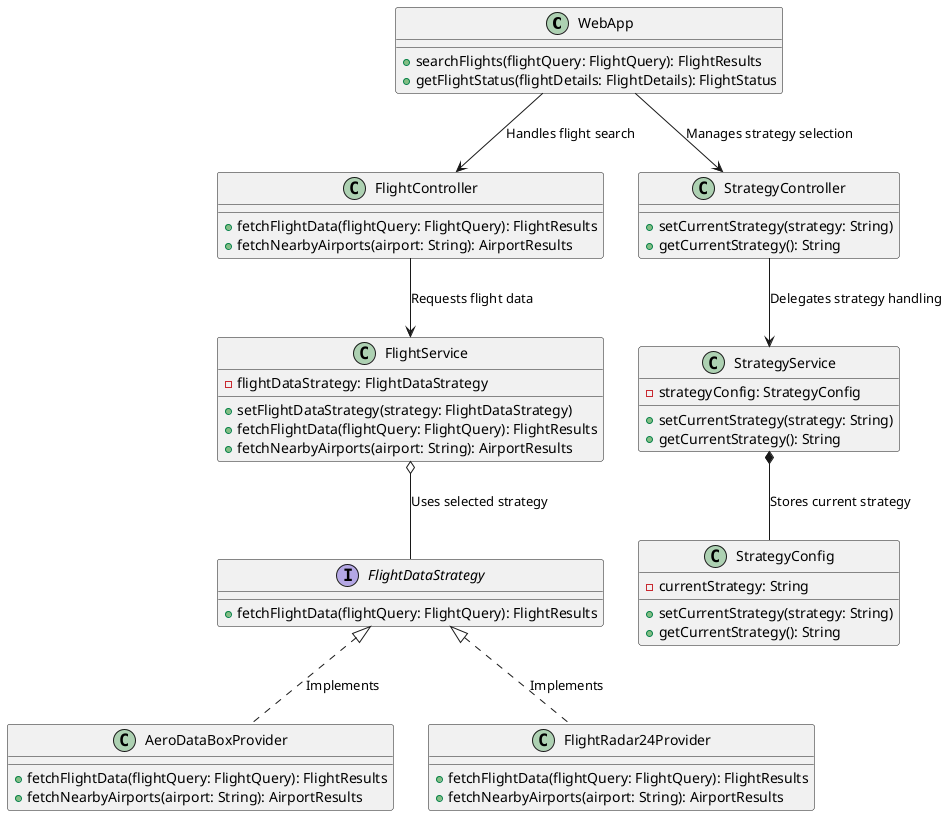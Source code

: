 @startuml
'https://plantuml.com/class-diagram

class WebApp {
    +searchFlights(flightQuery: FlightQuery): FlightResults
    +getFlightStatus(flightDetails: FlightDetails): FlightStatus
}

class FlightController {
    +fetchFlightData(flightQuery: FlightQuery): FlightResults
    +fetchNearbyAirports(airport: String): AirportResults
}

class StrategyController {
    +setCurrentStrategy(strategy: String)
    +getCurrentStrategy(): String
}

class FlightService {
    -flightDataStrategy: FlightDataStrategy
    +setFlightDataStrategy(strategy: FlightDataStrategy)
    +fetchFlightData(flightQuery: FlightQuery): FlightResults
    +fetchNearbyAirports(airport: String): AirportResults
}

class StrategyService {
    -strategyConfig: StrategyConfig
    +setCurrentStrategy(strategy: String)
    +getCurrentStrategy(): String
}

interface FlightDataStrategy {
    +fetchFlightData(flightQuery: FlightQuery): FlightResults
}

class AeroDataBoxProvider {
    +fetchFlightData(flightQuery: FlightQuery): FlightResults
    +fetchNearbyAirports(airport: String): AirportResults
}

class FlightRadar24Provider {
    +fetchFlightData(flightQuery: FlightQuery): FlightResults
    +fetchNearbyAirports(airport: String): AirportResults
}

class StrategyConfig {
    -currentStrategy: String
    +setCurrentStrategy(strategy: String)
    +getCurrentStrategy(): String
}

' Relationships
WebApp --> FlightController : "Handles flight search"
WebApp --> StrategyController : "Manages strategy selection"
FlightController --> FlightService : "Requests flight data"
StrategyController --> StrategyService : "Delegates strategy handling"
FlightService o-- FlightDataStrategy : "Uses selected strategy"
StrategyService *-- StrategyConfig : "Stores current strategy"

FlightDataStrategy <|.. AeroDataBoxProvider : "Implements"
FlightDataStrategy <|.. FlightRadar24Provider : "Implements"

@enduml
